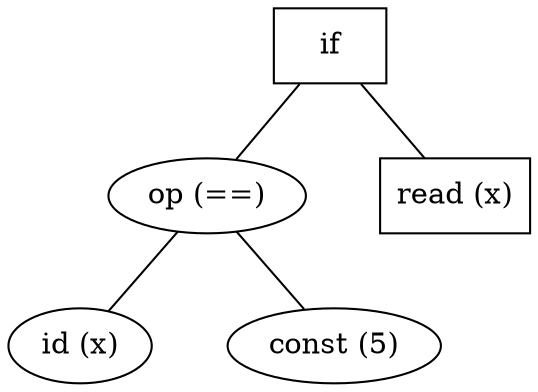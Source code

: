 graph tree {
	ordering=out
	nodesep="0.5;"
	{
		rank=same
		0 [label=if shape=rectangle]
	}
	{
		rank=same
		2 [label="op (==)" shape=""]
		4 [label="read (x)" shape=rectangle]
	}
	{
		rank=same
		1 [label="id (x)" shape=""]
		3 [label="const (5)" shape=""]
	}
	2 -- 1
	0 -- 2
	2 -- 3
	0 -- 4
}
